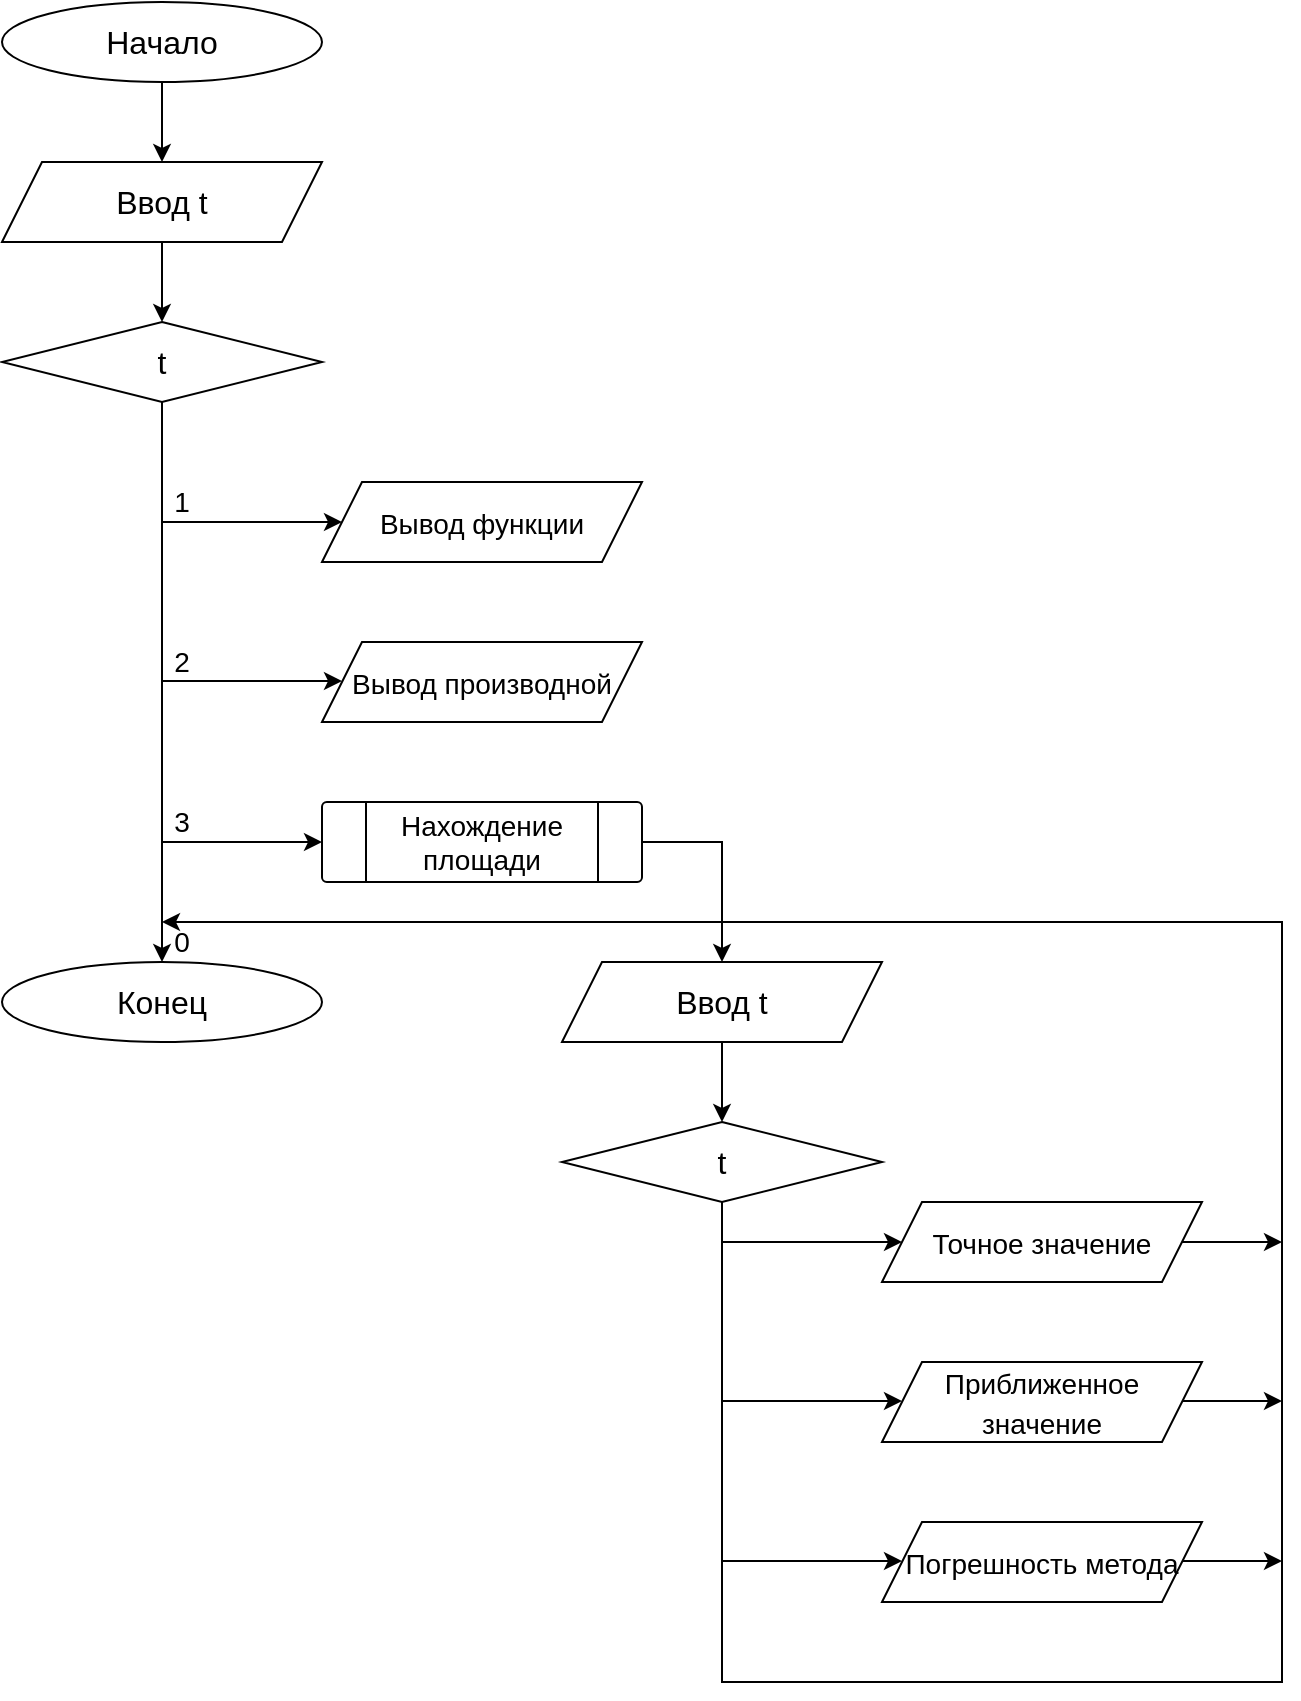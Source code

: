 <mxfile version="20.7.4" type="device"><diagram id="c3x5fj_qQP3Czj8rSZzE" name="Страница 1"><mxGraphModel dx="792" dy="1146" grid="1" gridSize="10" guides="1" tooltips="1" connect="1" arrows="1" fold="1" page="1" pageScale="1" pageWidth="827" pageHeight="1169" math="0" shadow="0"><root><mxCell id="0"/><mxCell id="1" parent="0"/><mxCell id="EmXIzlWiTWbShQmbIn75-3" value="" style="edgeStyle=orthogonalEdgeStyle;rounded=0;orthogonalLoop=1;jettySize=auto;html=1;fontSize=16;" edge="1" parent="1" source="EmXIzlWiTWbShQmbIn75-1" target="EmXIzlWiTWbShQmbIn75-2"><mxGeometry relative="1" as="geometry"/></mxCell><mxCell id="EmXIzlWiTWbShQmbIn75-1" value="&lt;font style=&quot;font-size: 16px;&quot;&gt;Начало&lt;/font&gt;" style="ellipse;whiteSpace=wrap;html=1;" vertex="1" parent="1"><mxGeometry x="40" y="40" width="160" height="40" as="geometry"/></mxCell><mxCell id="EmXIzlWiTWbShQmbIn75-5" value="" style="edgeStyle=orthogonalEdgeStyle;rounded=0;orthogonalLoop=1;jettySize=auto;html=1;fontSize=16;" edge="1" parent="1" source="EmXIzlWiTWbShQmbIn75-2" target="EmXIzlWiTWbShQmbIn75-4"><mxGeometry relative="1" as="geometry"/></mxCell><mxCell id="EmXIzlWiTWbShQmbIn75-2" value="&lt;font style=&quot;font-size: 16px;&quot;&gt;Ввод t&lt;/font&gt;" style="shape=parallelogram;perimeter=parallelogramPerimeter;whiteSpace=wrap;html=1;fixedSize=1;" vertex="1" parent="1"><mxGeometry x="40" y="120" width="160" height="40" as="geometry"/></mxCell><mxCell id="EmXIzlWiTWbShQmbIn75-7" style="edgeStyle=orthogonalEdgeStyle;rounded=0;orthogonalLoop=1;jettySize=auto;html=1;fontSize=16;" edge="1" parent="1" source="EmXIzlWiTWbShQmbIn75-4"><mxGeometry relative="1" as="geometry"><mxPoint x="120" y="520" as="targetPoint"/></mxGeometry></mxCell><mxCell id="EmXIzlWiTWbShQmbIn75-4" value="&lt;font style=&quot;font-size: 16px;&quot;&gt;t&lt;/font&gt;" style="rhombus;whiteSpace=wrap;html=1;" vertex="1" parent="1"><mxGeometry x="40" y="200" width="160" height="40" as="geometry"/></mxCell><mxCell id="EmXIzlWiTWbShQmbIn75-8" value="Конец" style="ellipse;whiteSpace=wrap;html=1;fontSize=16;" vertex="1" parent="1"><mxGeometry x="40" y="520" width="160" height="40" as="geometry"/></mxCell><mxCell id="EmXIzlWiTWbShQmbIn75-9" value="&lt;font style=&quot;font-size: 14px;&quot;&gt;Вывод функции&lt;/font&gt;" style="shape=parallelogram;perimeter=parallelogramPerimeter;whiteSpace=wrap;html=1;fixedSize=1;fontSize=16;" vertex="1" parent="1"><mxGeometry x="200" y="280" width="160" height="40" as="geometry"/></mxCell><mxCell id="EmXIzlWiTWbShQmbIn75-10" value="&lt;font style=&quot;font-size: 14px;&quot;&gt;Вывод производной&lt;/font&gt;" style="shape=parallelogram;perimeter=parallelogramPerimeter;whiteSpace=wrap;html=1;fixedSize=1;fontSize=16;" vertex="1" parent="1"><mxGeometry x="200" y="360" width="160" height="40" as="geometry"/></mxCell><mxCell id="EmXIzlWiTWbShQmbIn75-11" value="" style="verticalLabelPosition=bottom;verticalAlign=top;html=1;shape=process;whiteSpace=wrap;rounded=1;size=0.14;arcSize=6;fontSize=14;" vertex="1" parent="1"><mxGeometry x="200" y="440" width="160" height="40" as="geometry"/></mxCell><mxCell id="EmXIzlWiTWbShQmbIn75-12" value="" style="endArrow=classic;html=1;rounded=0;fontSize=14;entryX=0;entryY=0.5;entryDx=0;entryDy=0;" edge="1" parent="1" target="EmXIzlWiTWbShQmbIn75-9"><mxGeometry width="50" height="50" relative="1" as="geometry"><mxPoint x="120" y="300" as="sourcePoint"/><mxPoint x="310" y="250" as="targetPoint"/></mxGeometry></mxCell><mxCell id="EmXIzlWiTWbShQmbIn75-13" value="" style="endArrow=classic;html=1;rounded=0;fontSize=14;entryX=0;entryY=0.5;entryDx=0;entryDy=0;" edge="1" parent="1"><mxGeometry width="50" height="50" relative="1" as="geometry"><mxPoint x="120" y="379.5" as="sourcePoint"/><mxPoint x="210" y="379.5" as="targetPoint"/></mxGeometry></mxCell><mxCell id="EmXIzlWiTWbShQmbIn75-14" value="" style="endArrow=classic;html=1;rounded=0;fontSize=14;entryX=0;entryY=0.5;entryDx=0;entryDy=0;" edge="1" parent="1" target="EmXIzlWiTWbShQmbIn75-11"><mxGeometry width="50" height="50" relative="1" as="geometry"><mxPoint x="120" y="460" as="sourcePoint"/><mxPoint x="310" y="250" as="targetPoint"/></mxGeometry></mxCell><mxCell id="EmXIzlWiTWbShQmbIn75-15" value="1" style="text;html=1;strokeColor=none;fillColor=none;align=center;verticalAlign=middle;whiteSpace=wrap;rounded=0;fontSize=14;" vertex="1" parent="1"><mxGeometry x="120" y="280" width="20" height="20" as="geometry"/></mxCell><mxCell id="EmXIzlWiTWbShQmbIn75-16" value="2" style="text;html=1;strokeColor=none;fillColor=none;align=center;verticalAlign=middle;whiteSpace=wrap;rounded=0;fontSize=14;" vertex="1" parent="1"><mxGeometry x="120" y="360" width="20" height="20" as="geometry"/></mxCell><mxCell id="EmXIzlWiTWbShQmbIn75-17" value="3" style="text;html=1;strokeColor=none;fillColor=none;align=center;verticalAlign=middle;whiteSpace=wrap;rounded=0;fontSize=14;" vertex="1" parent="1"><mxGeometry x="120" y="440" width="20" height="20" as="geometry"/></mxCell><mxCell id="EmXIzlWiTWbShQmbIn75-20" style="edgeStyle=orthogonalEdgeStyle;rounded=0;orthogonalLoop=1;jettySize=auto;html=1;exitX=1;exitY=0.5;exitDx=0;exitDy=0;fontSize=14;" edge="1" parent="1" source="EmXIzlWiTWbShQmbIn75-18"><mxGeometry relative="1" as="geometry"><mxPoint x="400" y="520" as="targetPoint"/><Array as="points"><mxPoint x="400" y="460"/><mxPoint x="400" y="520"/></Array></mxGeometry></mxCell><mxCell id="EmXIzlWiTWbShQmbIn75-18" value="Нахождение&lt;br&gt;площади" style="text;html=1;strokeColor=none;fillColor=none;align=center;verticalAlign=middle;whiteSpace=wrap;rounded=0;fontSize=14;" vertex="1" parent="1"><mxGeometry x="200" y="440" width="160" height="40" as="geometry"/></mxCell><mxCell id="EmXIzlWiTWbShQmbIn75-24" value="" style="edgeStyle=orthogonalEdgeStyle;rounded=0;orthogonalLoop=1;jettySize=auto;html=1;fontSize=14;" edge="1" parent="1" source="EmXIzlWiTWbShQmbIn75-21" target="EmXIzlWiTWbShQmbIn75-23"><mxGeometry relative="1" as="geometry"/></mxCell><mxCell id="EmXIzlWiTWbShQmbIn75-21" value="&lt;font style=&quot;font-size: 16px;&quot;&gt;Ввод t&lt;/font&gt;" style="shape=parallelogram;perimeter=parallelogramPerimeter;whiteSpace=wrap;html=1;fixedSize=1;" vertex="1" parent="1"><mxGeometry x="320" y="520" width="160" height="40" as="geometry"/></mxCell><mxCell id="EmXIzlWiTWbShQmbIn75-26" style="edgeStyle=orthogonalEdgeStyle;rounded=0;orthogonalLoop=1;jettySize=auto;html=1;fontSize=14;" edge="1" parent="1" source="EmXIzlWiTWbShQmbIn75-23"><mxGeometry relative="1" as="geometry"><mxPoint x="120" y="500" as="targetPoint"/><Array as="points"><mxPoint x="400" y="880"/><mxPoint x="680" y="880"/><mxPoint x="680" y="500"/><mxPoint x="120" y="500"/></Array></mxGeometry></mxCell><mxCell id="EmXIzlWiTWbShQmbIn75-23" value="&lt;font style=&quot;font-size: 16px;&quot;&gt;t&lt;/font&gt;" style="rhombus;whiteSpace=wrap;html=1;" vertex="1" parent="1"><mxGeometry x="320" y="600" width="160" height="40" as="geometry"/></mxCell><mxCell id="EmXIzlWiTWbShQmbIn75-27" value="&lt;font style=&quot;font-size: 14px;&quot;&gt;Точное значение&lt;/font&gt;" style="shape=parallelogram;perimeter=parallelogramPerimeter;whiteSpace=wrap;html=1;fixedSize=1;fontSize=16;" vertex="1" parent="1"><mxGeometry x="480" y="640" width="160" height="40" as="geometry"/></mxCell><mxCell id="EmXIzlWiTWbShQmbIn75-28" value="&lt;font style=&quot;font-size: 14px;&quot;&gt;Приближенное значение&lt;/font&gt;" style="shape=parallelogram;perimeter=parallelogramPerimeter;whiteSpace=wrap;html=1;fixedSize=1;fontSize=16;" vertex="1" parent="1"><mxGeometry x="480" y="720" width="160" height="40" as="geometry"/></mxCell><mxCell id="EmXIzlWiTWbShQmbIn75-29" value="&lt;font style=&quot;font-size: 14px;&quot;&gt;Погрешность метода&lt;/font&gt;" style="shape=parallelogram;perimeter=parallelogramPerimeter;whiteSpace=wrap;html=1;fixedSize=1;fontSize=16;" vertex="1" parent="1"><mxGeometry x="480" y="800" width="160" height="40" as="geometry"/></mxCell><mxCell id="EmXIzlWiTWbShQmbIn75-30" value="" style="endArrow=classic;html=1;rounded=0;fontSize=14;entryX=0;entryY=0.5;entryDx=0;entryDy=0;" edge="1" parent="1" target="EmXIzlWiTWbShQmbIn75-27"><mxGeometry width="50" height="50" relative="1" as="geometry"><mxPoint x="400" y="660" as="sourcePoint"/><mxPoint x="450" y="620" as="targetPoint"/></mxGeometry></mxCell><mxCell id="EmXIzlWiTWbShQmbIn75-31" value="" style="endArrow=classic;html=1;rounded=0;fontSize=14;entryX=0;entryY=0.5;entryDx=0;entryDy=0;" edge="1" parent="1"><mxGeometry width="50" height="50" relative="1" as="geometry"><mxPoint x="400" y="739.5" as="sourcePoint"/><mxPoint x="490" y="739.5" as="targetPoint"/></mxGeometry></mxCell><mxCell id="EmXIzlWiTWbShQmbIn75-32" value="" style="endArrow=classic;html=1;rounded=0;fontSize=14;entryX=0;entryY=0.5;entryDx=0;entryDy=0;" edge="1" parent="1"><mxGeometry width="50" height="50" relative="1" as="geometry"><mxPoint x="400" y="819.5" as="sourcePoint"/><mxPoint x="490" y="819.5" as="targetPoint"/></mxGeometry></mxCell><mxCell id="EmXIzlWiTWbShQmbIn75-33" value="" style="endArrow=classic;html=1;rounded=0;fontSize=14;exitX=1;exitY=0.5;exitDx=0;exitDy=0;" edge="1" parent="1" source="EmXIzlWiTWbShQmbIn75-27"><mxGeometry width="50" height="50" relative="1" as="geometry"><mxPoint x="650" y="670" as="sourcePoint"/><mxPoint x="680" y="660" as="targetPoint"/></mxGeometry></mxCell><mxCell id="EmXIzlWiTWbShQmbIn75-34" value="" style="endArrow=classic;html=1;rounded=0;fontSize=14;exitX=1;exitY=0.5;exitDx=0;exitDy=0;" edge="1" parent="1"><mxGeometry width="50" height="50" relative="1" as="geometry"><mxPoint x="630" y="739.5" as="sourcePoint"/><mxPoint x="680" y="739.5" as="targetPoint"/></mxGeometry></mxCell><mxCell id="EmXIzlWiTWbShQmbIn75-35" value="" style="endArrow=classic;html=1;rounded=0;fontSize=14;exitX=1;exitY=0.5;exitDx=0;exitDy=0;" edge="1" parent="1"><mxGeometry width="50" height="50" relative="1" as="geometry"><mxPoint x="630" y="819.5" as="sourcePoint"/><mxPoint x="680" y="819.5" as="targetPoint"/></mxGeometry></mxCell><mxCell id="EmXIzlWiTWbShQmbIn75-36" value="0" style="text;html=1;strokeColor=none;fillColor=none;align=center;verticalAlign=middle;whiteSpace=wrap;rounded=0;fontSize=14;" vertex="1" parent="1"><mxGeometry x="120" y="500" width="20" height="20" as="geometry"/></mxCell></root></mxGraphModel></diagram></mxfile>